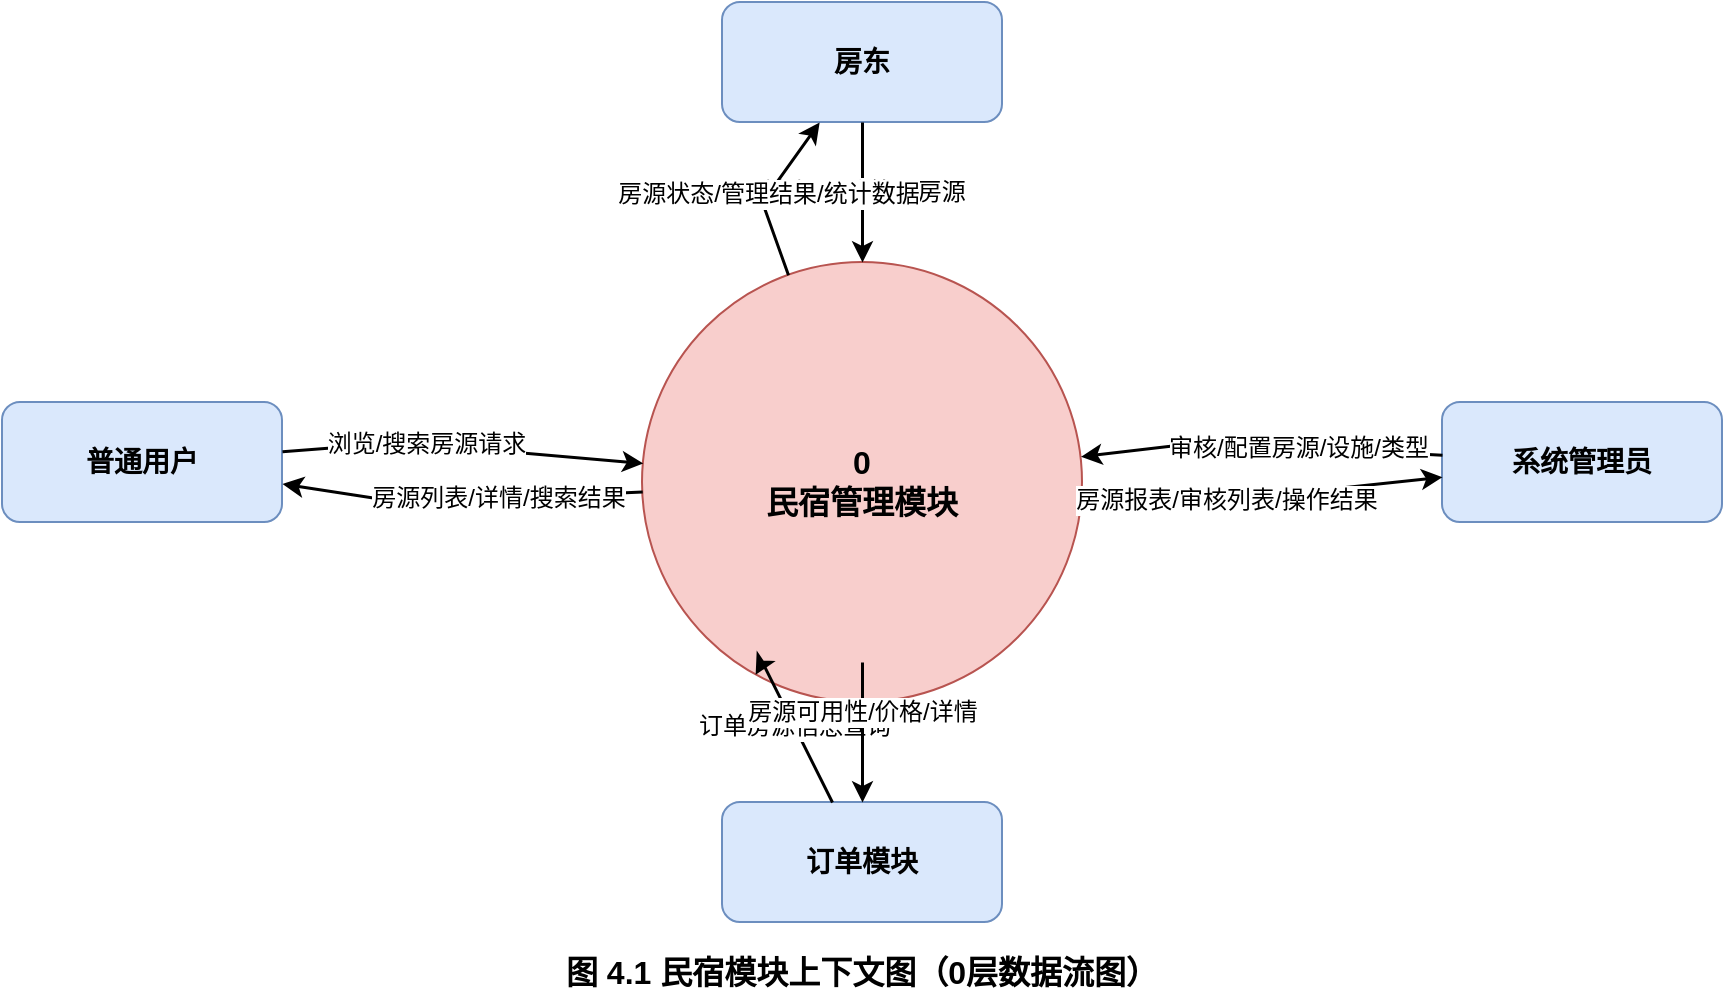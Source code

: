 <mxfile version="26.2.14">
  <diagram id="homestay_context_dfd" name="民宿模块上下文图">
    <mxGraphModel dx="1154" dy="738" grid="1" gridSize="10" guides="1" tooltips="1" connect="1" arrows="1" fold="1" page="1" pageScale="1" pageWidth="1169" pageHeight="827" math="0" shadow="0">
      <root>
        <mxCell id="0" />
        <mxCell id="1" parent="0" />
        
        <!-- 外部实体 -->
        <mxCell id="entity-user" value="普通用户" style="shape=rectangle;rounded=1;whiteSpace=wrap;html=1;fontSize=14;fontStyle=1;fillColor=#dae8fc;strokeColor=#6c8ebf;" vertex="1" parent="1">
          <mxGeometry x="80" y="280" width="140" height="60" as="geometry" />
        </mxCell>
        
        <mxCell id="entity-host" value="房东" style="shape=rectangle;rounded=1;whiteSpace=wrap;html=1;fontSize=14;fontStyle=1;fillColor=#dae8fc;strokeColor=#6c8ebf;" vertex="1" parent="1">
          <mxGeometry x="440" y="80" width="140" height="60" as="geometry" />
        </mxCell>
        
        <mxCell id="entity-admin" value="系统管理员" style="shape=rectangle;rounded=1;whiteSpace=wrap;html=1;fontSize=14;fontStyle=1;fillColor=#dae8fc;strokeColor=#6c8ebf;" vertex="1" parent="1">
          <mxGeometry x="800" y="280" width="140" height="60" as="geometry" />
        </mxCell>
        
        <mxCell id="entity-order" value="订单模块" style="shape=rectangle;rounded=1;whiteSpace=wrap;html=1;fontSize=14;fontStyle=1;fillColor=#dae8fc;strokeColor=#6c8ebf;" vertex="1" parent="1">
          <mxGeometry x="440" y="480" width="140" height="60" as="geometry" />
        </mxCell>
        
        <!-- 主要处理过程 -->
        <mxCell id="process-homestay" value="0&#xa;民宿管理模块" style="ellipse;whiteSpace=wrap;html=1;aspect=fixed;fontSize=16;fontStyle=1;verticalAlign=middle;fillColor=#f8cecc;strokeColor=#b85450;" vertex="1" parent="1">
          <mxGeometry x="400" y="210" width="220" height="220" as="geometry" />
        </mxCell>
        
        <!-- 普通用户数据流 -->
        <mxCell id="flow-user-browse" value="浏览/搜索房源请求" style="endArrow=classic;html=1;rounded=0;fontSize=12;strokeWidth=1.5;" edge="1" parent="1" source="entity-user" target="process-homestay">
          <mxGeometry x="-0.2" relative="1" as="geometry">
            <Array as="points">
              <mxPoint x="280" y="300" />
            </Array>
            <mxPoint as="offset" />
          </mxGeometry>
        </mxCell>
        
        <mxCell id="flow-homestay-user" value="房源列表/详情/搜索结果" style="endArrow=classic;html=1;rounded=0;fontSize=12;strokeWidth=1.5;" edge="1" parent="1" source="process-homestay" target="entity-user">
          <mxGeometry x="-0.2" relative="1" as="geometry">
            <Array as="points">
              <mxPoint x="280" y="330" />
            </Array>
            <mxPoint as="offset" />
          </mxGeometry>
        </mxCell>
        
        <!-- 房东数据流 -->
        <mxCell id="flow-host-manage" value="创建/更新/管理房源" style="endArrow=classic;html=1;rounded=0;fontSize=12;strokeWidth=1.5;" edge="1" parent="1" source="entity-host" target="process-homestay">
          <mxGeometry relative="1" as="geometry">
            <Array as="points">
              <mxPoint x="510" y="180" />
            </Array>
          </mxGeometry>
        </mxCell>
        
        <mxCell id="flow-homestay-host" value="房源状态/管理结果/统计数据" style="endArrow=classic;html=1;rounded=0;fontSize=12;strokeWidth=1.5;" edge="1" parent="1" source="process-homestay" target="entity-host">
          <mxGeometry relative="1" as="geometry">
            <Array as="points">
              <mxPoint x="460" y="180" />
            </Array>
          </mxGeometry>
        </mxCell>
        
        <!-- 管理员数据流 -->
        <mxCell id="flow-admin-manage" value="审核/配置房源/设施/类型" style="endArrow=classic;html=1;rounded=0;fontSize=12;strokeWidth=1.5;" edge="1" parent="1" source="entity-admin" target="process-homestay">
          <mxGeometry x="-0.2" relative="1" as="geometry">
            <Array as="points">
              <mxPoint x="680" y="300" />
            </Array>
            <mxPoint as="offset" />
          </mxGeometry>
        </mxCell>
        
        <mxCell id="flow-homestay-admin" value="房源报表/审核列表/操作结果" style="endArrow=classic;html=1;rounded=0;fontSize=12;strokeWidth=1.5;" edge="1" parent="1" source="process-homestay" target="entity-admin">
          <mxGeometry x="-0.2" relative="1" as="geometry">
            <Array as="points">
              <mxPoint x="680" y="330" />
            </Array>
            <mxPoint as="offset" />
          </mxGeometry>
        </mxCell>
        
        <!-- 订单模块数据流 -->
        <mxCell id="flow-order-homestay" value="订单房源信息查询" style="endArrow=classic;html=1;rounded=0;fontSize=12;strokeWidth=1.5;" edge="1" parent="1" source="entity-order" target="process-homestay">
          <mxGeometry relative="1" as="geometry">
            <Array as="points">
              <mxPoint x="460" y="410" />
            </Array>
          </mxGeometry>
        </mxCell>
        
        <mxCell id="flow-homestay-order" value="房源可用性/价格/详情" style="endArrow=classic;html=1;rounded=0;fontSize=12;strokeWidth=1.5;" edge="1" parent="1" source="process-homestay" target="entity-order">
          <mxGeometry relative="1" as="geometry">
            <Array as="points">
              <mxPoint x="510" y="410" />
            </Array>
          </mxGeometry>
        </mxCell>
        
        <!-- 图表标题 -->
        <mxCell id="diagram-title" value="图 4.1 民宿模块上下文图（0层数据流图）" style="text;html=1;strokeColor=none;fillColor=none;align=center;verticalAlign=middle;whiteSpace=wrap;rounded=0;fontSize=16;fontStyle=1" vertex="1" parent="1">
          <mxGeometry x="335" y="550" width="350" height="30" as="geometry" />
        </mxCell>
      </root>
    </mxGraphModel>
  </diagram>
</mxfile> 